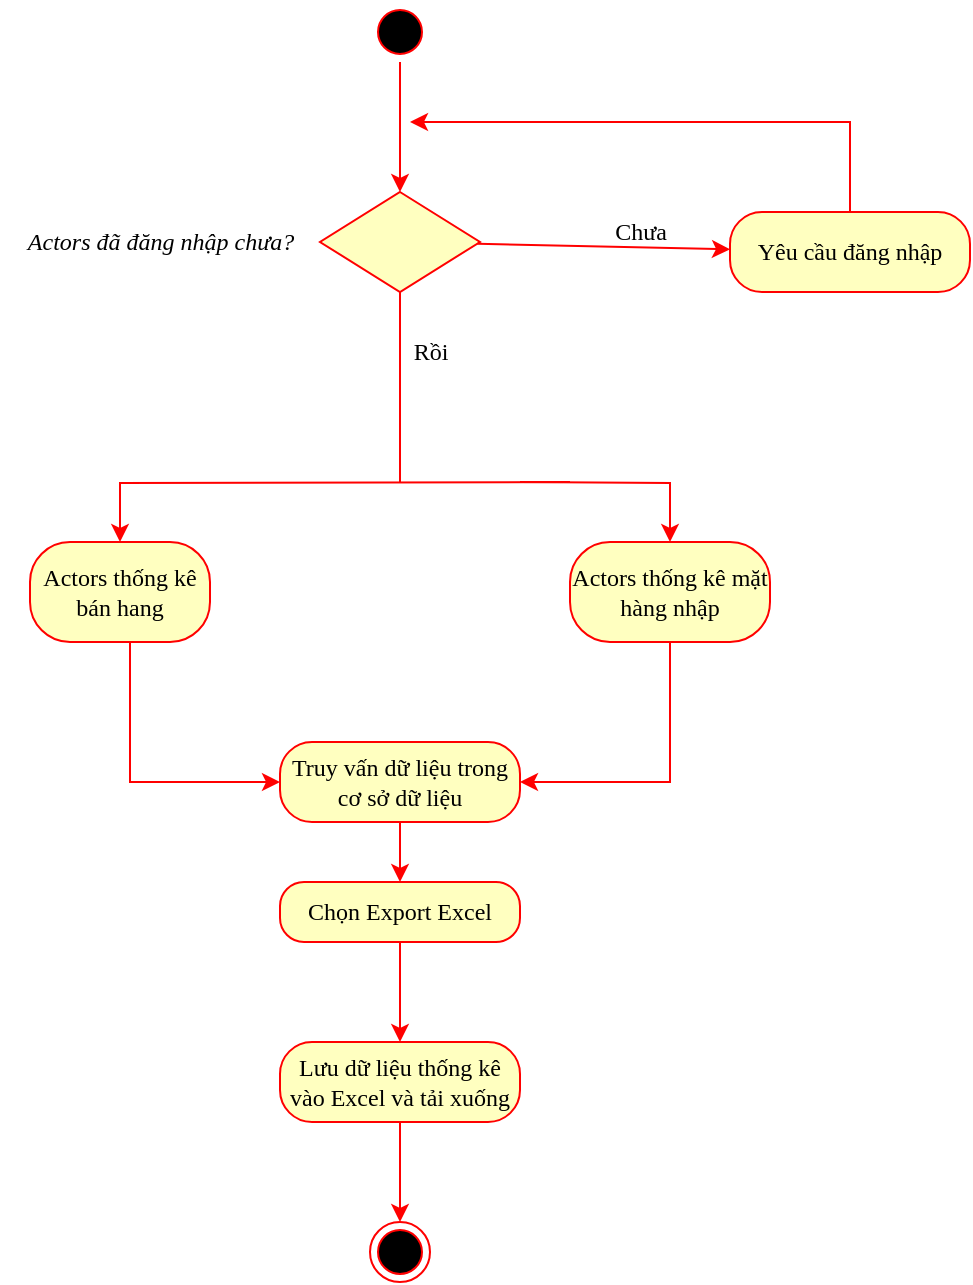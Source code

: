 <mxfile version="20.3.0" type="device"><diagram id="HFyBtDEWy9_jmM7SHwAS" name="Page-1"><mxGraphModel dx="1038" dy="649" grid="1" gridSize="10" guides="1" tooltips="1" connect="1" arrows="1" fold="1" page="1" pageScale="1" pageWidth="850" pageHeight="1100" math="0" shadow="0"><root><mxCell id="0"/><mxCell id="1" parent="0"/><mxCell id="i_cpZviZaRohsvwfuiA--1" value="" style="ellipse;html=1;shape=startState;fillColor=#000000;strokeColor=#ff0000;fontFamily=Times New Roman;fontSize=12;" parent="1" vertex="1"><mxGeometry x="310" y="60" width="30" height="30" as="geometry"/></mxCell><mxCell id="i_cpZviZaRohsvwfuiA--2" value="" style="rhombus;whiteSpace=wrap;html=1;fillColor=#ffffc0;strokeColor=#ff0000;fontFamily=Times New Roman;fontSize=12;" parent="1" vertex="1"><mxGeometry x="285" y="155" width="80" height="50" as="geometry"/></mxCell><mxCell id="i_cpZviZaRohsvwfuiA--3" value="" style="endArrow=classic;html=1;rounded=0;fontFamily=Times New Roman;fontSize=12;strokeColor=#FF0000;" parent="1" source="i_cpZviZaRohsvwfuiA--1" target="i_cpZviZaRohsvwfuiA--2" edge="1"><mxGeometry width="50" height="50" relative="1" as="geometry"><mxPoint x="400" y="250" as="sourcePoint"/><mxPoint x="450" y="200" as="targetPoint"/></mxGeometry></mxCell><mxCell id="i_cpZviZaRohsvwfuiA--4" style="edgeStyle=orthogonalEdgeStyle;rounded=0;orthogonalLoop=1;jettySize=auto;html=1;fontFamily=Times New Roman;fontSize=12;strokeColor=#FF0000;" parent="1" target="i_cpZviZaRohsvwfuiA--16" edge="1"><mxGeometry relative="1" as="geometry"><mxPoint x="410" y="300" as="sourcePoint"/></mxGeometry></mxCell><mxCell id="i_cpZviZaRohsvwfuiA--5" style="edgeStyle=orthogonalEdgeStyle;rounded=0;orthogonalLoop=1;jettySize=auto;html=1;fontFamily=Times New Roman;fontSize=12;strokeColor=#FF0000;" parent="1" target="i_cpZviZaRohsvwfuiA--18" edge="1"><mxGeometry relative="1" as="geometry"><mxPoint x="385" y="300" as="sourcePoint"/></mxGeometry></mxCell><mxCell id="i_cpZviZaRohsvwfuiA--8" value="Yêu cầu đăng nhập" style="rounded=1;whiteSpace=wrap;html=1;arcSize=40;fontColor=#000000;fillColor=#ffffc0;strokeColor=#ff0000;fontFamily=Times New Roman;fontSize=12;" parent="1" vertex="1"><mxGeometry x="490" y="165" width="120" height="40" as="geometry"/></mxCell><mxCell id="i_cpZviZaRohsvwfuiA--9" value="" style="endArrow=classic;html=1;rounded=0;fontFamily=Times New Roman;fontSize=12;strokeColor=#FF0000;" parent="1" source="i_cpZviZaRohsvwfuiA--2" target="i_cpZviZaRohsvwfuiA--8" edge="1"><mxGeometry width="50" height="50" relative="1" as="geometry"><mxPoint x="335" y="100" as="sourcePoint"/><mxPoint x="335" y="160" as="targetPoint"/></mxGeometry></mxCell><mxCell id="i_cpZviZaRohsvwfuiA--10" value="" style="endArrow=classic;html=1;rounded=0;fontFamily=Times New Roman;fontSize=12;strokeColor=#FF0000;" parent="1" source="i_cpZviZaRohsvwfuiA--8" edge="1"><mxGeometry width="50" height="50" relative="1" as="geometry"><mxPoint x="400" y="250" as="sourcePoint"/><mxPoint x="330" y="120" as="targetPoint"/><Array as="points"><mxPoint x="550" y="120"/></Array></mxGeometry></mxCell><mxCell id="i_cpZviZaRohsvwfuiA--11" value="Chưa" style="text;html=1;align=center;verticalAlign=middle;resizable=0;points=[];autosize=1;strokeColor=none;fillColor=none;fontSize=12;fontFamily=Times New Roman;" parent="1" vertex="1"><mxGeometry x="420" y="160" width="50" height="30" as="geometry"/></mxCell><mxCell id="i_cpZviZaRohsvwfuiA--12" value="Rồi" style="text;html=1;align=center;verticalAlign=middle;resizable=0;points=[];autosize=1;strokeColor=none;fillColor=none;fontSize=12;fontFamily=Times New Roman;" parent="1" vertex="1"><mxGeometry x="320" y="220" width="40" height="30" as="geometry"/></mxCell><mxCell id="i_cpZviZaRohsvwfuiA--13" style="edgeStyle=orthogonalEdgeStyle;rounded=0;orthogonalLoop=1;jettySize=auto;html=1;fontFamily=Times New Roman;fontSize=12;strokeColor=#FF0000;" parent="1" source="i_cpZviZaRohsvwfuiA--14" target="i_cpZviZaRohsvwfuiA--27" edge="1"><mxGeometry relative="1" as="geometry"><mxPoint x="325" y="640" as="targetPoint"/></mxGeometry></mxCell><mxCell id="i_cpZviZaRohsvwfuiA--14" value="Truy vấn dữ liệu trong cơ sở dữ liệu" style="rounded=1;whiteSpace=wrap;html=1;arcSize=40;fontColor=#000000;fillColor=#ffffc0;strokeColor=#ff0000;fontFamily=Times New Roman;fontSize=12;" parent="1" vertex="1"><mxGeometry x="265" y="430" width="120" height="40" as="geometry"/></mxCell><mxCell id="i_cpZviZaRohsvwfuiA--41" style="edgeStyle=orthogonalEdgeStyle;rounded=0;orthogonalLoop=1;jettySize=auto;html=1;entryX=0;entryY=0.5;entryDx=0;entryDy=0;strokeColor=#FF0000;" parent="1" source="i_cpZviZaRohsvwfuiA--16" target="i_cpZviZaRohsvwfuiA--14" edge="1"><mxGeometry relative="1" as="geometry"><Array as="points"><mxPoint x="190" y="450"/></Array></mxGeometry></mxCell><mxCell id="i_cpZviZaRohsvwfuiA--16" value="Actors thống kê bán hang" style="rounded=1;whiteSpace=wrap;html=1;arcSize=40;fontColor=#000000;fillColor=#ffffc0;strokeColor=#ff0000;fontFamily=Times New Roman;fontSize=12;" parent="1" vertex="1"><mxGeometry x="140" y="330" width="90" height="50" as="geometry"/></mxCell><mxCell id="i_cpZviZaRohsvwfuiA--42" style="edgeStyle=orthogonalEdgeStyle;rounded=0;orthogonalLoop=1;jettySize=auto;html=1;entryX=1;entryY=0.5;entryDx=0;entryDy=0;strokeColor=#FF0000;" parent="1" source="i_cpZviZaRohsvwfuiA--18" target="i_cpZviZaRohsvwfuiA--14" edge="1"><mxGeometry relative="1" as="geometry"><Array as="points"><mxPoint x="460" y="450"/></Array></mxGeometry></mxCell><mxCell id="i_cpZviZaRohsvwfuiA--18" value="Actors thống kê mặt hàng nhập" style="rounded=1;whiteSpace=wrap;html=1;arcSize=40;fontColor=#000000;fillColor=#ffffc0;strokeColor=#ff0000;fontFamily=Times New Roman;fontSize=12;" parent="1" vertex="1"><mxGeometry x="410" y="330" width="100" height="50" as="geometry"/></mxCell><mxCell id="i_cpZviZaRohsvwfuiA--43" style="edgeStyle=orthogonalEdgeStyle;rounded=0;orthogonalLoop=1;jettySize=auto;html=1;strokeColor=#FF0000;" parent="1" source="i_cpZviZaRohsvwfuiA--27" target="i_cpZviZaRohsvwfuiA--36" edge="1"><mxGeometry relative="1" as="geometry"/></mxCell><mxCell id="i_cpZviZaRohsvwfuiA--27" value="Chọn Export Excel" style="rounded=1;whiteSpace=wrap;html=1;arcSize=40;fontColor=#000000;fillColor=#ffffc0;strokeColor=#ff0000;fontFamily=Times New Roman;fontSize=12;" parent="1" vertex="1"><mxGeometry x="265" y="500" width="120" height="30" as="geometry"/></mxCell><mxCell id="i_cpZviZaRohsvwfuiA--35" style="edgeStyle=orthogonalEdgeStyle;rounded=0;orthogonalLoop=1;jettySize=auto;html=1;fontFamily=Times New Roman;fontSize=12;strokeColor=#FF0000;" parent="1" source="i_cpZviZaRohsvwfuiA--36" target="i_cpZviZaRohsvwfuiA--39" edge="1"><mxGeometry relative="1" as="geometry"/></mxCell><mxCell id="i_cpZviZaRohsvwfuiA--36" value="Lưu dữ liệu thống kê vào Excel và tải xuống" style="rounded=1;whiteSpace=wrap;html=1;arcSize=40;fontColor=#000000;fillColor=#ffffc0;strokeColor=#ff0000;fontFamily=Times New Roman;fontSize=12;" parent="1" vertex="1"><mxGeometry x="265" y="580" width="120" height="40" as="geometry"/></mxCell><mxCell id="i_cpZviZaRohsvwfuiA--39" value="" style="ellipse;html=1;shape=endState;fillColor=#000000;strokeColor=#ff0000;fontFamily=Times New Roman;fontSize=12;" parent="1" vertex="1"><mxGeometry x="310" y="670" width="30" height="30" as="geometry"/></mxCell><mxCell id="i_cpZviZaRohsvwfuiA--40" value="" style="endArrow=none;html=1;rounded=0;strokeColor=#FF0000;" parent="1" target="i_cpZviZaRohsvwfuiA--2" edge="1"><mxGeometry width="50" height="50" relative="1" as="geometry"><mxPoint x="325" y="300" as="sourcePoint"/><mxPoint x="450" y="410" as="targetPoint"/></mxGeometry></mxCell><mxCell id="zBHU2tNf_3jQza8H6fXL-1" value="&lt;span style=&quot;font-family: &amp;quot;Times New Roman&amp;quot;;&quot;&gt;Actors đã đăng nhập chưa?&lt;/span&gt;" style="text;html=1;align=center;verticalAlign=middle;resizable=0;points=[];autosize=1;strokeColor=none;fillColor=none;fontStyle=2" vertex="1" parent="1"><mxGeometry x="125" y="165" width="160" height="30" as="geometry"/></mxCell></root></mxGraphModel></diagram></mxfile>